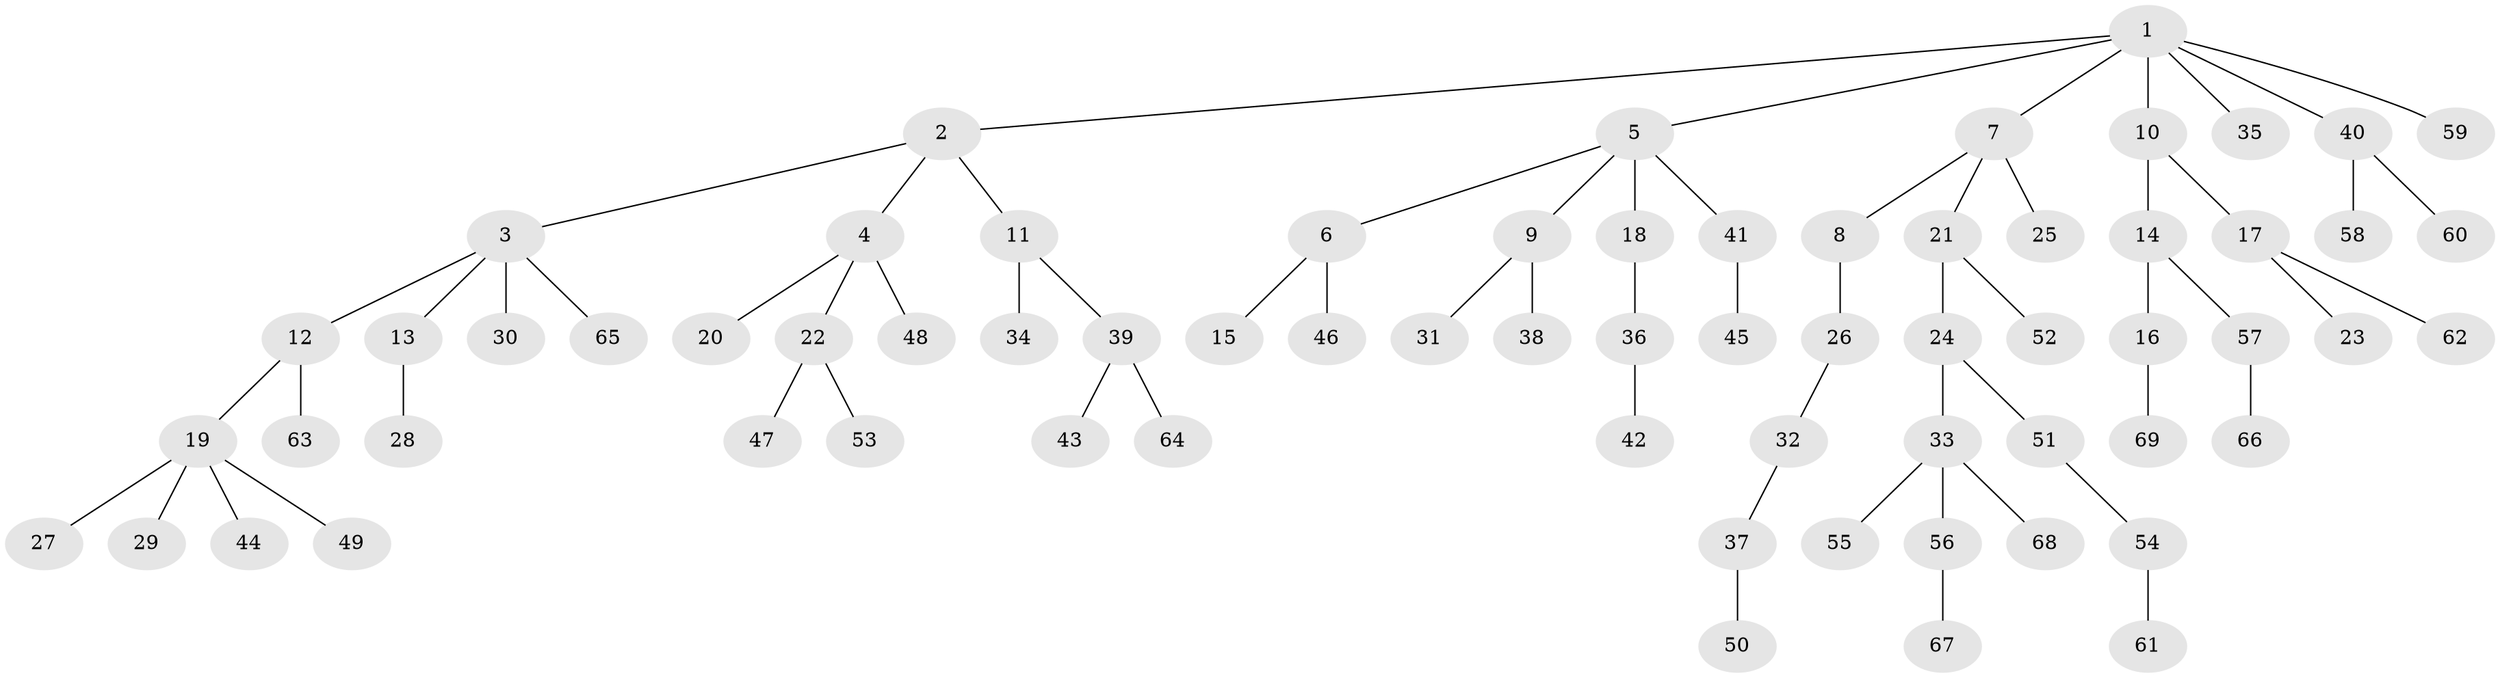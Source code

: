 // Generated by graph-tools (version 1.1) at 2025/26/03/09/25 03:26:24]
// undirected, 69 vertices, 68 edges
graph export_dot {
graph [start="1"]
  node [color=gray90,style=filled];
  1;
  2;
  3;
  4;
  5;
  6;
  7;
  8;
  9;
  10;
  11;
  12;
  13;
  14;
  15;
  16;
  17;
  18;
  19;
  20;
  21;
  22;
  23;
  24;
  25;
  26;
  27;
  28;
  29;
  30;
  31;
  32;
  33;
  34;
  35;
  36;
  37;
  38;
  39;
  40;
  41;
  42;
  43;
  44;
  45;
  46;
  47;
  48;
  49;
  50;
  51;
  52;
  53;
  54;
  55;
  56;
  57;
  58;
  59;
  60;
  61;
  62;
  63;
  64;
  65;
  66;
  67;
  68;
  69;
  1 -- 2;
  1 -- 5;
  1 -- 7;
  1 -- 10;
  1 -- 35;
  1 -- 40;
  1 -- 59;
  2 -- 3;
  2 -- 4;
  2 -- 11;
  3 -- 12;
  3 -- 13;
  3 -- 30;
  3 -- 65;
  4 -- 20;
  4 -- 22;
  4 -- 48;
  5 -- 6;
  5 -- 9;
  5 -- 18;
  5 -- 41;
  6 -- 15;
  6 -- 46;
  7 -- 8;
  7 -- 21;
  7 -- 25;
  8 -- 26;
  9 -- 31;
  9 -- 38;
  10 -- 14;
  10 -- 17;
  11 -- 34;
  11 -- 39;
  12 -- 19;
  12 -- 63;
  13 -- 28;
  14 -- 16;
  14 -- 57;
  16 -- 69;
  17 -- 23;
  17 -- 62;
  18 -- 36;
  19 -- 27;
  19 -- 29;
  19 -- 44;
  19 -- 49;
  21 -- 24;
  21 -- 52;
  22 -- 47;
  22 -- 53;
  24 -- 33;
  24 -- 51;
  26 -- 32;
  32 -- 37;
  33 -- 55;
  33 -- 56;
  33 -- 68;
  36 -- 42;
  37 -- 50;
  39 -- 43;
  39 -- 64;
  40 -- 58;
  40 -- 60;
  41 -- 45;
  51 -- 54;
  54 -- 61;
  56 -- 67;
  57 -- 66;
}
